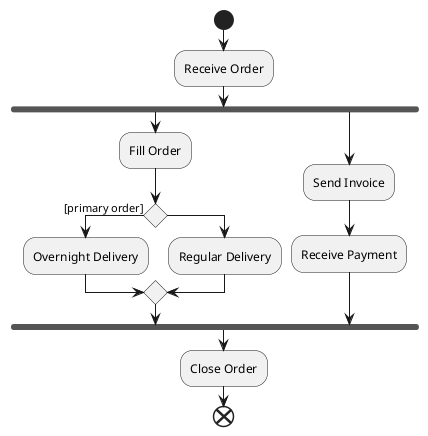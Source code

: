 @startuml

start
:Receive Order;
fork
    :Fill Order;
    if () then ([primary order])
        :Overnight Delivery;
    else
        :Regular Delivery;
    endif
fork again
    :Send Invoice;
    :Receive Payment;
end fork
:Close Order;
end

@enduml